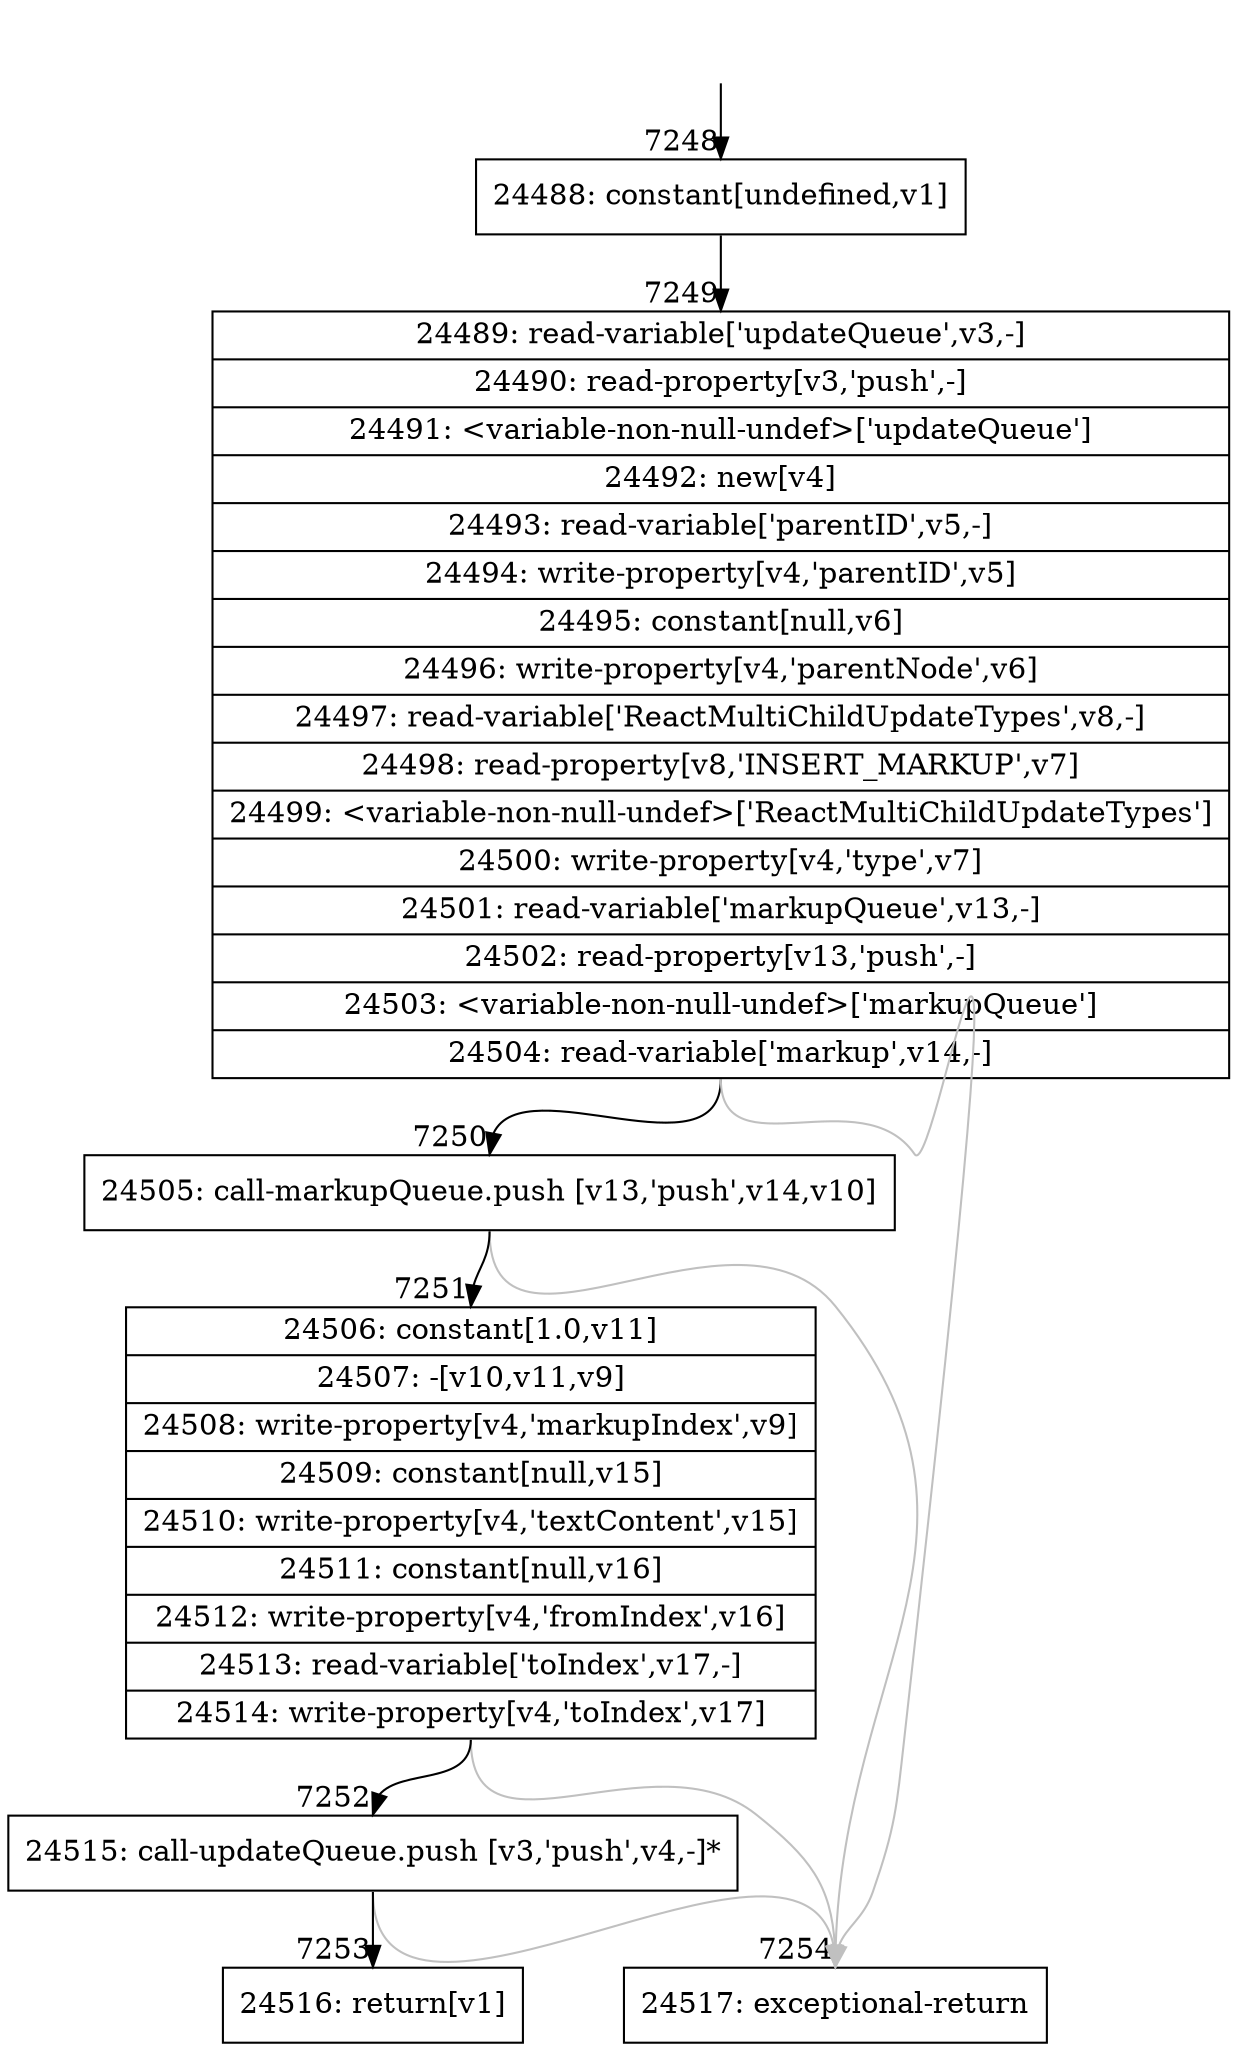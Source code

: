 digraph {
rankdir="TD"
BB_entry498[shape=none,label=""];
BB_entry498 -> BB7248 [tailport=s, headport=n, headlabel="    7248"]
BB7248 [shape=record label="{24488: constant[undefined,v1]}" ] 
BB7248 -> BB7249 [tailport=s, headport=n, headlabel="      7249"]
BB7249 [shape=record label="{24489: read-variable['updateQueue',v3,-]|24490: read-property[v3,'push',-]|24491: \<variable-non-null-undef\>['updateQueue']|24492: new[v4]|24493: read-variable['parentID',v5,-]|24494: write-property[v4,'parentID',v5]|24495: constant[null,v6]|24496: write-property[v4,'parentNode',v6]|24497: read-variable['ReactMultiChildUpdateTypes',v8,-]|24498: read-property[v8,'INSERT_MARKUP',v7]|24499: \<variable-non-null-undef\>['ReactMultiChildUpdateTypes']|24500: write-property[v4,'type',v7]|24501: read-variable['markupQueue',v13,-]|24502: read-property[v13,'push',-]|24503: \<variable-non-null-undef\>['markupQueue']|24504: read-variable['markup',v14,-]}" ] 
BB7249 -> BB7250 [tailport=s, headport=n, headlabel="      7250"]
BB7249 -> BB7254 [tailport=s, headport=n, color=gray, headlabel="      7254"]
BB7250 [shape=record label="{24505: call-markupQueue.push [v13,'push',v14,v10]}" ] 
BB7250 -> BB7251 [tailport=s, headport=n, headlabel="      7251"]
BB7250 -> BB7254 [tailport=s, headport=n, color=gray]
BB7251 [shape=record label="{24506: constant[1.0,v11]|24507: -[v10,v11,v9]|24508: write-property[v4,'markupIndex',v9]|24509: constant[null,v15]|24510: write-property[v4,'textContent',v15]|24511: constant[null,v16]|24512: write-property[v4,'fromIndex',v16]|24513: read-variable['toIndex',v17,-]|24514: write-property[v4,'toIndex',v17]}" ] 
BB7251 -> BB7252 [tailport=s, headport=n, headlabel="      7252"]
BB7251 -> BB7254 [tailport=s, headport=n, color=gray]
BB7252 [shape=record label="{24515: call-updateQueue.push [v3,'push',v4,-]*}" ] 
BB7252 -> BB7253 [tailport=s, headport=n, headlabel="      7253"]
BB7252 -> BB7254 [tailport=s, headport=n, color=gray]
BB7253 [shape=record label="{24516: return[v1]}" ] 
BB7254 [shape=record label="{24517: exceptional-return}" ] 
//#$~ 12708
}
